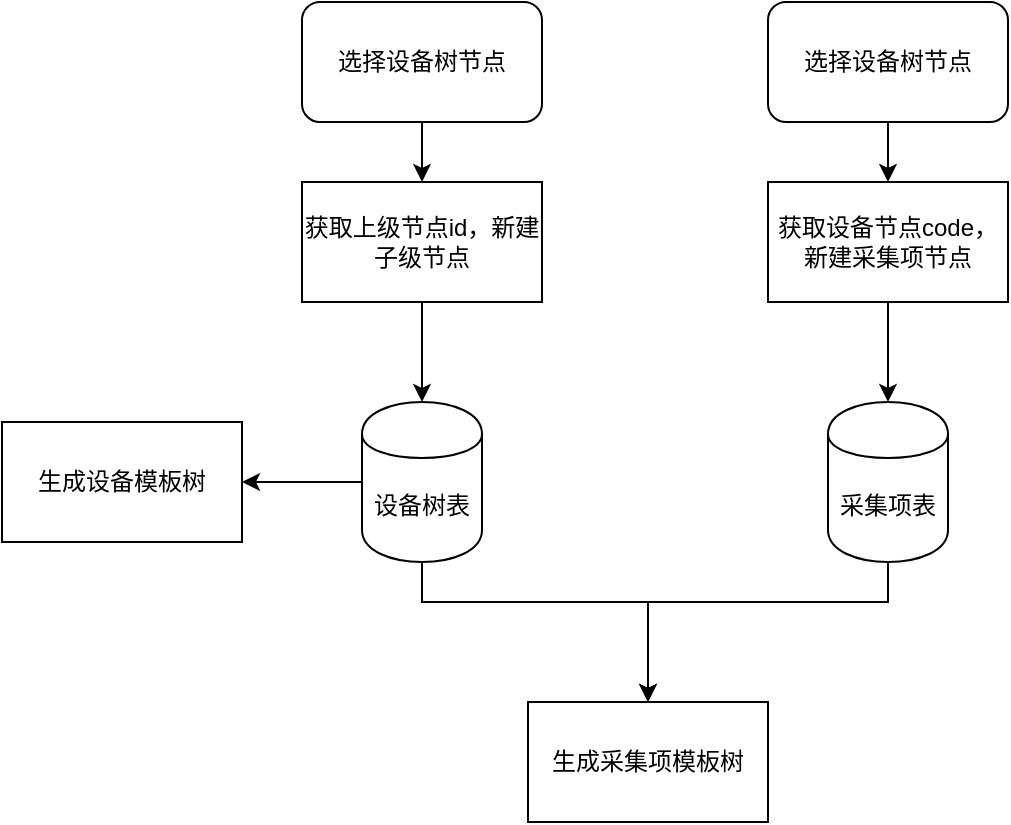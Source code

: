 <mxfile version="12.4.1" type="github" pages="1">
  <diagram id="Oh6MPku6m76XVrlNtOpv" name="Page-1">
    <mxGraphModel dx="1737" dy="523" grid="1" gridSize="10" guides="1" tooltips="1" connect="1" arrows="1" fold="1" page="1" pageScale="1" pageWidth="827" pageHeight="1169" math="0" shadow="0">
      <root>
        <mxCell id="0"/>
        <mxCell id="1" parent="0"/>
        <mxCell id="EzfZE5tHnkSTUL2SEqtM-9" style="edgeStyle=orthogonalEdgeStyle;rounded=0;orthogonalLoop=1;jettySize=auto;html=1;" edge="1" parent="1" source="EzfZE5tHnkSTUL2SEqtM-1" target="EzfZE5tHnkSTUL2SEqtM-2">
          <mxGeometry relative="1" as="geometry"/>
        </mxCell>
        <mxCell id="EzfZE5tHnkSTUL2SEqtM-1" value="选择设备树节点" style="rounded=1;whiteSpace=wrap;html=1;" vertex="1" parent="1">
          <mxGeometry x="140" y="80" width="120" height="60" as="geometry"/>
        </mxCell>
        <mxCell id="EzfZE5tHnkSTUL2SEqtM-11" style="edgeStyle=orthogonalEdgeStyle;rounded=0;orthogonalLoop=1;jettySize=auto;html=1;entryX=0.5;entryY=0;entryDx=0;entryDy=0;" edge="1" parent="1" source="EzfZE5tHnkSTUL2SEqtM-2" target="EzfZE5tHnkSTUL2SEqtM-3">
          <mxGeometry relative="1" as="geometry"/>
        </mxCell>
        <mxCell id="EzfZE5tHnkSTUL2SEqtM-2" value="获取上级节点id，新建子级节点" style="rounded=0;whiteSpace=wrap;html=1;" vertex="1" parent="1">
          <mxGeometry x="140" y="170" width="120" height="60" as="geometry"/>
        </mxCell>
        <mxCell id="EzfZE5tHnkSTUL2SEqtM-14" style="edgeStyle=orthogonalEdgeStyle;rounded=0;orthogonalLoop=1;jettySize=auto;html=1;entryX=0.5;entryY=0;entryDx=0;entryDy=0;" edge="1" parent="1" source="EzfZE5tHnkSTUL2SEqtM-3" target="EzfZE5tHnkSTUL2SEqtM-8">
          <mxGeometry relative="1" as="geometry">
            <Array as="points">
              <mxPoint x="200" y="380"/>
              <mxPoint x="313" y="380"/>
            </Array>
          </mxGeometry>
        </mxCell>
        <mxCell id="EzfZE5tHnkSTUL2SEqtM-15" style="edgeStyle=orthogonalEdgeStyle;rounded=0;orthogonalLoop=1;jettySize=auto;html=1;" edge="1" parent="1" source="EzfZE5tHnkSTUL2SEqtM-3" target="EzfZE5tHnkSTUL2SEqtM-7">
          <mxGeometry relative="1" as="geometry"/>
        </mxCell>
        <mxCell id="EzfZE5tHnkSTUL2SEqtM-3" value="设备树表" style="shape=cylinder;whiteSpace=wrap;html=1;boundedLbl=1;backgroundOutline=1;" vertex="1" parent="1">
          <mxGeometry x="170" y="280" width="60" height="80" as="geometry"/>
        </mxCell>
        <mxCell id="EzfZE5tHnkSTUL2SEqtM-10" style="edgeStyle=orthogonalEdgeStyle;rounded=0;orthogonalLoop=1;jettySize=auto;html=1;" edge="1" parent="1" source="EzfZE5tHnkSTUL2SEqtM-4" target="EzfZE5tHnkSTUL2SEqtM-5">
          <mxGeometry relative="1" as="geometry"/>
        </mxCell>
        <mxCell id="EzfZE5tHnkSTUL2SEqtM-4" value="选择设备树节点" style="rounded=1;whiteSpace=wrap;html=1;" vertex="1" parent="1">
          <mxGeometry x="373" y="80" width="120" height="60" as="geometry"/>
        </mxCell>
        <mxCell id="EzfZE5tHnkSTUL2SEqtM-12" style="edgeStyle=orthogonalEdgeStyle;rounded=0;orthogonalLoop=1;jettySize=auto;html=1;" edge="1" parent="1" source="EzfZE5tHnkSTUL2SEqtM-5" target="EzfZE5tHnkSTUL2SEqtM-6">
          <mxGeometry relative="1" as="geometry"/>
        </mxCell>
        <mxCell id="EzfZE5tHnkSTUL2SEqtM-5" value="获取设备节点code，新建采集项节点" style="rounded=0;whiteSpace=wrap;html=1;" vertex="1" parent="1">
          <mxGeometry x="373" y="170" width="120" height="60" as="geometry"/>
        </mxCell>
        <mxCell id="EzfZE5tHnkSTUL2SEqtM-13" style="edgeStyle=orthogonalEdgeStyle;rounded=0;orthogonalLoop=1;jettySize=auto;html=1;" edge="1" parent="1" source="EzfZE5tHnkSTUL2SEqtM-6" target="EzfZE5tHnkSTUL2SEqtM-8">
          <mxGeometry relative="1" as="geometry">
            <Array as="points">
              <mxPoint x="433" y="380"/>
              <mxPoint x="313" y="380"/>
            </Array>
          </mxGeometry>
        </mxCell>
        <mxCell id="EzfZE5tHnkSTUL2SEqtM-6" value="采集项表" style="shape=cylinder;whiteSpace=wrap;html=1;boundedLbl=1;backgroundOutline=1;" vertex="1" parent="1">
          <mxGeometry x="403" y="280" width="60" height="80" as="geometry"/>
        </mxCell>
        <mxCell id="EzfZE5tHnkSTUL2SEqtM-7" value="生成设备模板树" style="rounded=0;whiteSpace=wrap;html=1;" vertex="1" parent="1">
          <mxGeometry x="-10" y="290" width="120" height="60" as="geometry"/>
        </mxCell>
        <mxCell id="EzfZE5tHnkSTUL2SEqtM-8" value="生成采集项模板树" style="rounded=0;whiteSpace=wrap;html=1;" vertex="1" parent="1">
          <mxGeometry x="253" y="430" width="120" height="60" as="geometry"/>
        </mxCell>
      </root>
    </mxGraphModel>
  </diagram>
</mxfile>
